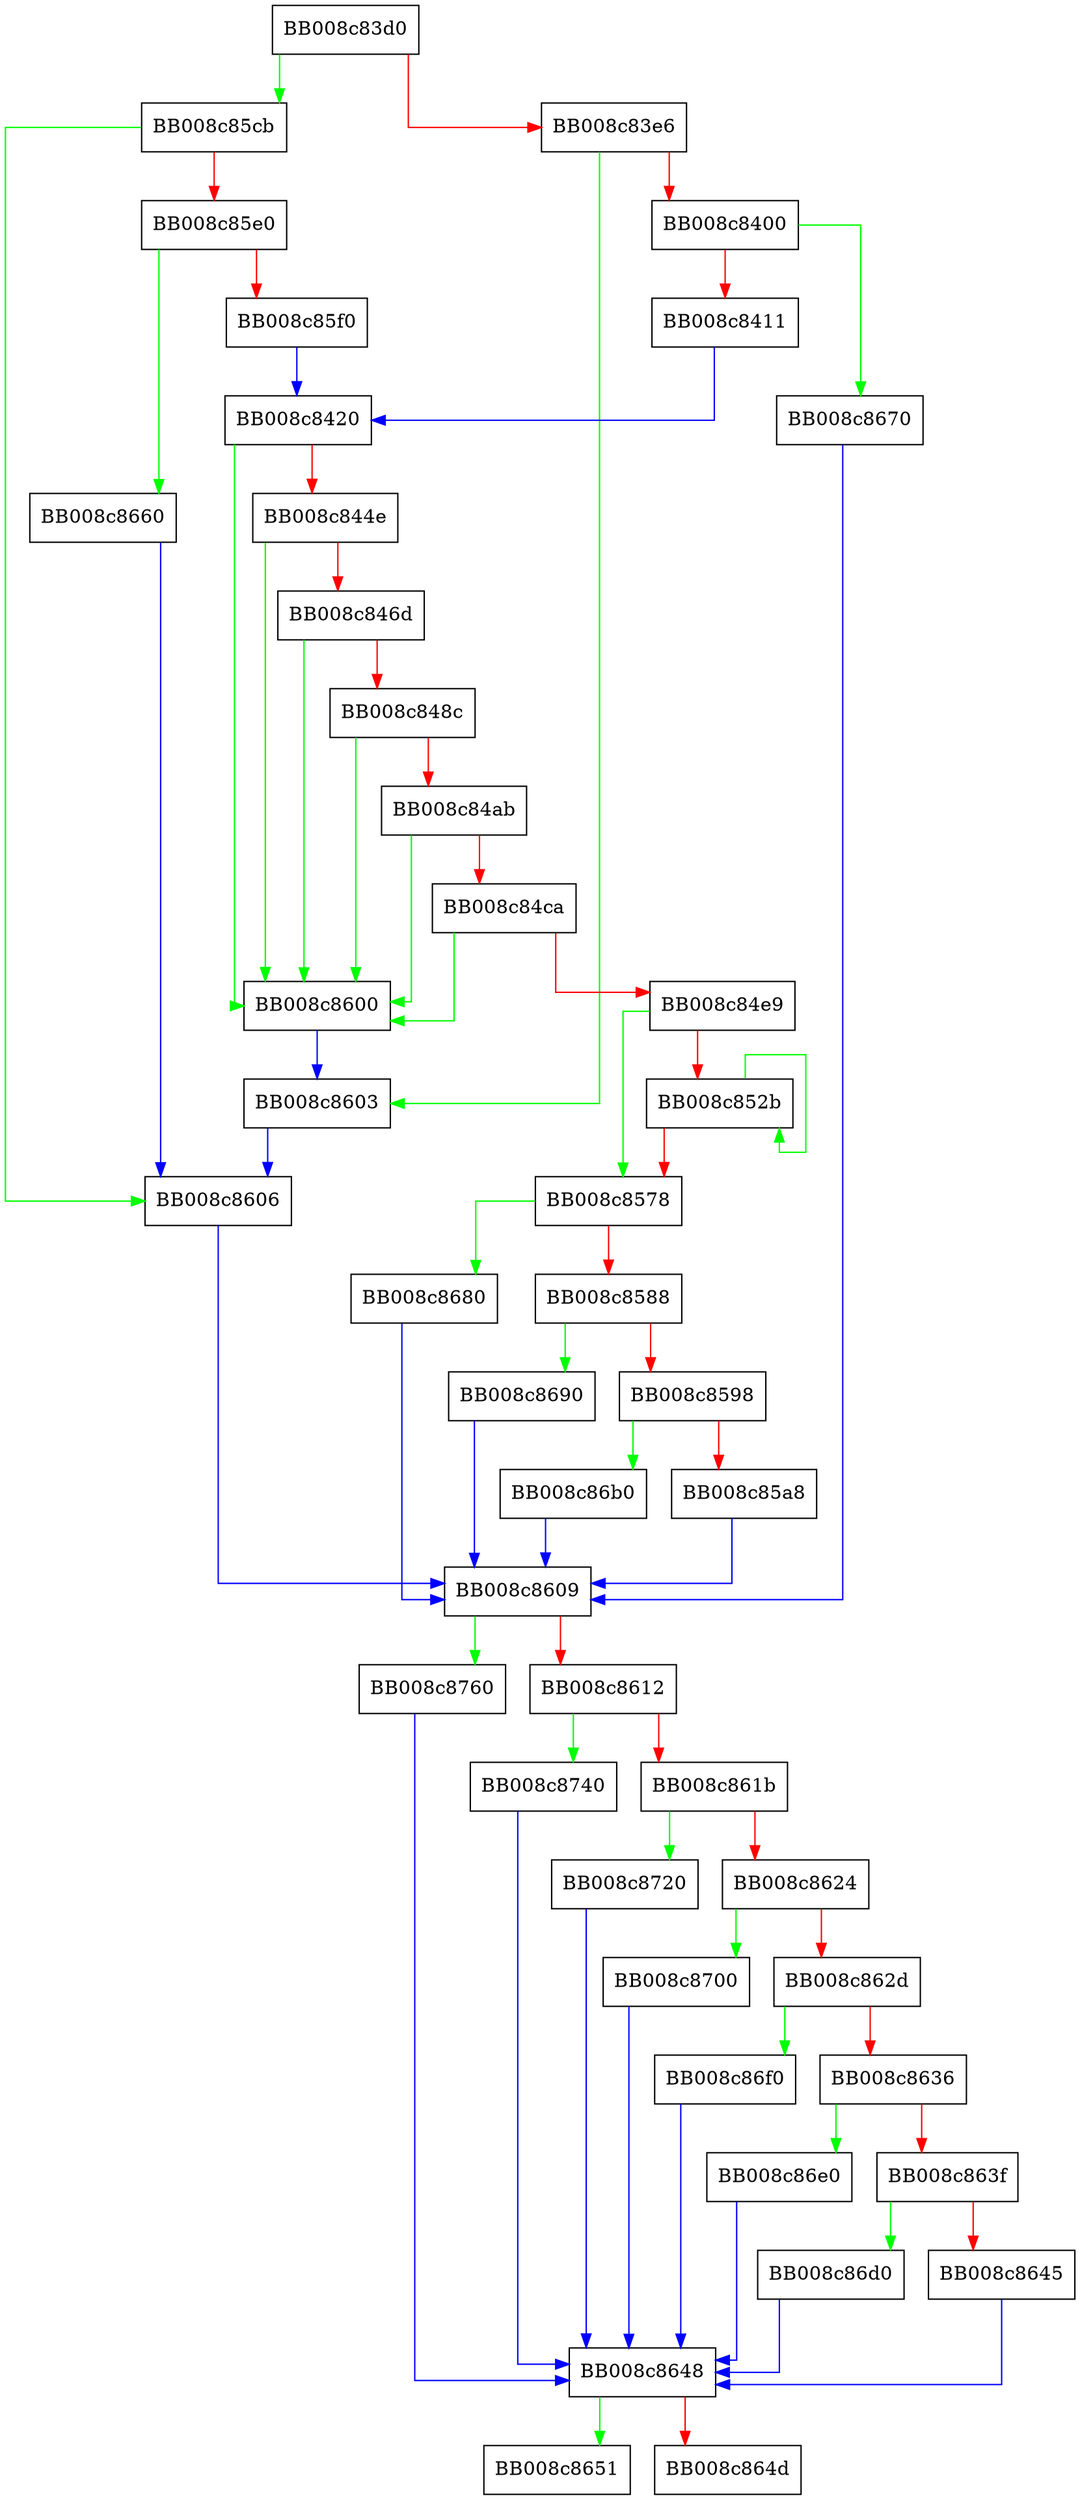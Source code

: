 digraph __strcpy_avx2_rtm {
  node [shape="box"];
  graph [splines=ortho];
  BB008c83d0 -> BB008c85cb [color="green"];
  BB008c83d0 -> BB008c83e6 [color="red"];
  BB008c83e6 -> BB008c8603 [color="green"];
  BB008c83e6 -> BB008c8400 [color="red"];
  BB008c8400 -> BB008c8670 [color="green"];
  BB008c8400 -> BB008c8411 [color="red"];
  BB008c8411 -> BB008c8420 [color="blue"];
  BB008c8420 -> BB008c8600 [color="green"];
  BB008c8420 -> BB008c844e [color="red"];
  BB008c844e -> BB008c8600 [color="green"];
  BB008c844e -> BB008c846d [color="red"];
  BB008c846d -> BB008c8600 [color="green"];
  BB008c846d -> BB008c848c [color="red"];
  BB008c848c -> BB008c8600 [color="green"];
  BB008c848c -> BB008c84ab [color="red"];
  BB008c84ab -> BB008c8600 [color="green"];
  BB008c84ab -> BB008c84ca [color="red"];
  BB008c84ca -> BB008c8600 [color="green"];
  BB008c84ca -> BB008c84e9 [color="red"];
  BB008c84e9 -> BB008c8578 [color="green"];
  BB008c84e9 -> BB008c852b [color="red"];
  BB008c852b -> BB008c852b [color="green"];
  BB008c852b -> BB008c8578 [color="red"];
  BB008c8578 -> BB008c8680 [color="green"];
  BB008c8578 -> BB008c8588 [color="red"];
  BB008c8588 -> BB008c8690 [color="green"];
  BB008c8588 -> BB008c8598 [color="red"];
  BB008c8598 -> BB008c86b0 [color="green"];
  BB008c8598 -> BB008c85a8 [color="red"];
  BB008c85a8 -> BB008c8609 [color="blue"];
  BB008c85cb -> BB008c8606 [color="green"];
  BB008c85cb -> BB008c85e0 [color="red"];
  BB008c85e0 -> BB008c8660 [color="green"];
  BB008c85e0 -> BB008c85f0 [color="red"];
  BB008c85f0 -> BB008c8420 [color="blue"];
  BB008c8600 -> BB008c8603 [color="blue"];
  BB008c8603 -> BB008c8606 [color="blue"];
  BB008c8606 -> BB008c8609 [color="blue"];
  BB008c8609 -> BB008c8760 [color="green"];
  BB008c8609 -> BB008c8612 [color="red"];
  BB008c8612 -> BB008c8740 [color="green"];
  BB008c8612 -> BB008c861b [color="red"];
  BB008c861b -> BB008c8720 [color="green"];
  BB008c861b -> BB008c8624 [color="red"];
  BB008c8624 -> BB008c8700 [color="green"];
  BB008c8624 -> BB008c862d [color="red"];
  BB008c862d -> BB008c86f0 [color="green"];
  BB008c862d -> BB008c8636 [color="red"];
  BB008c8636 -> BB008c86e0 [color="green"];
  BB008c8636 -> BB008c863f [color="red"];
  BB008c863f -> BB008c86d0 [color="green"];
  BB008c863f -> BB008c8645 [color="red"];
  BB008c8645 -> BB008c8648 [color="blue"];
  BB008c8648 -> BB008c8651 [color="green"];
  BB008c8648 -> BB008c864d [color="red"];
  BB008c8660 -> BB008c8606 [color="blue"];
  BB008c8670 -> BB008c8609 [color="blue"];
  BB008c8680 -> BB008c8609 [color="blue"];
  BB008c8690 -> BB008c8609 [color="blue"];
  BB008c86b0 -> BB008c8609 [color="blue"];
  BB008c86d0 -> BB008c8648 [color="blue"];
  BB008c86e0 -> BB008c8648 [color="blue"];
  BB008c86f0 -> BB008c8648 [color="blue"];
  BB008c8700 -> BB008c8648 [color="blue"];
  BB008c8720 -> BB008c8648 [color="blue"];
  BB008c8740 -> BB008c8648 [color="blue"];
  BB008c8760 -> BB008c8648 [color="blue"];
}